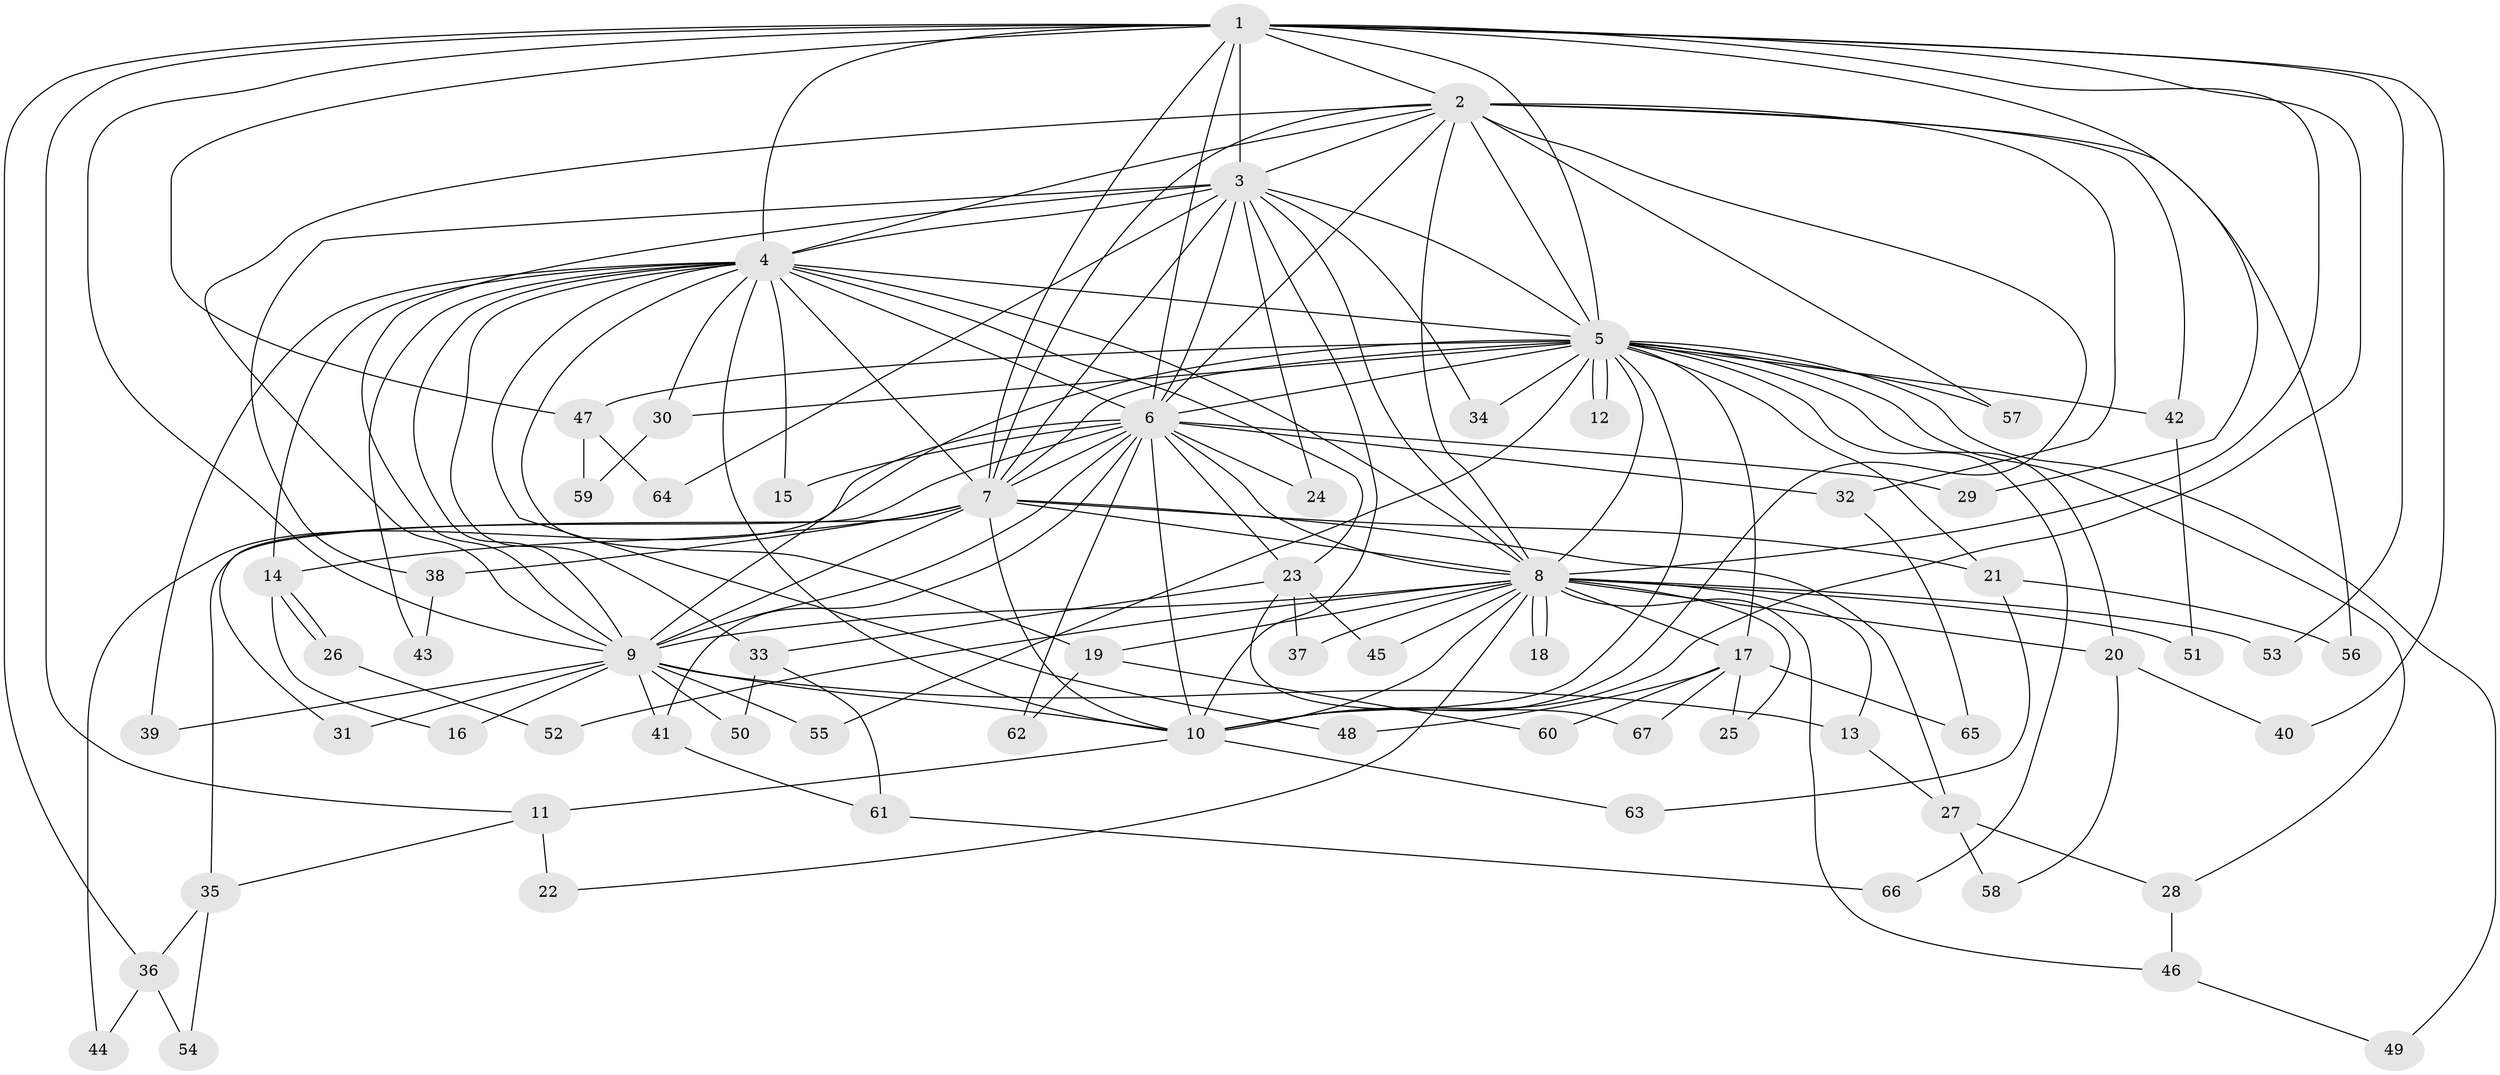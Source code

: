 // Generated by graph-tools (version 1.1) at 2025/25/03/09/25 03:25:48]
// undirected, 67 vertices, 159 edges
graph export_dot {
graph [start="1"]
  node [color=gray90,style=filled];
  1;
  2;
  3;
  4;
  5;
  6;
  7;
  8;
  9;
  10;
  11;
  12;
  13;
  14;
  15;
  16;
  17;
  18;
  19;
  20;
  21;
  22;
  23;
  24;
  25;
  26;
  27;
  28;
  29;
  30;
  31;
  32;
  33;
  34;
  35;
  36;
  37;
  38;
  39;
  40;
  41;
  42;
  43;
  44;
  45;
  46;
  47;
  48;
  49;
  50;
  51;
  52;
  53;
  54;
  55;
  56;
  57;
  58;
  59;
  60;
  61;
  62;
  63;
  64;
  65;
  66;
  67;
  1 -- 2;
  1 -- 3;
  1 -- 4;
  1 -- 5;
  1 -- 6;
  1 -- 7;
  1 -- 8;
  1 -- 9;
  1 -- 10;
  1 -- 11;
  1 -- 29;
  1 -- 36;
  1 -- 40;
  1 -- 47;
  1 -- 53;
  2 -- 3;
  2 -- 4;
  2 -- 5;
  2 -- 6;
  2 -- 7;
  2 -- 8;
  2 -- 9;
  2 -- 10;
  2 -- 32;
  2 -- 42;
  2 -- 56;
  2 -- 57;
  3 -- 4;
  3 -- 5;
  3 -- 6;
  3 -- 7;
  3 -- 8;
  3 -- 9;
  3 -- 10;
  3 -- 24;
  3 -- 34;
  3 -- 38;
  3 -- 64;
  4 -- 5;
  4 -- 6;
  4 -- 7;
  4 -- 8;
  4 -- 9;
  4 -- 10;
  4 -- 14;
  4 -- 15;
  4 -- 19;
  4 -- 23;
  4 -- 30;
  4 -- 33;
  4 -- 39;
  4 -- 43;
  4 -- 48;
  5 -- 6;
  5 -- 7;
  5 -- 8;
  5 -- 9;
  5 -- 10;
  5 -- 12;
  5 -- 12;
  5 -- 17;
  5 -- 20;
  5 -- 21;
  5 -- 28;
  5 -- 30;
  5 -- 34;
  5 -- 42;
  5 -- 47;
  5 -- 49;
  5 -- 55;
  5 -- 57;
  5 -- 66;
  6 -- 7;
  6 -- 8;
  6 -- 9;
  6 -- 10;
  6 -- 15;
  6 -- 23;
  6 -- 24;
  6 -- 29;
  6 -- 31;
  6 -- 32;
  6 -- 41;
  6 -- 44;
  6 -- 62;
  7 -- 8;
  7 -- 9;
  7 -- 10;
  7 -- 14;
  7 -- 21;
  7 -- 27;
  7 -- 35;
  7 -- 38;
  8 -- 9;
  8 -- 10;
  8 -- 13;
  8 -- 17;
  8 -- 18;
  8 -- 18;
  8 -- 19;
  8 -- 20;
  8 -- 22;
  8 -- 25;
  8 -- 37;
  8 -- 45;
  8 -- 46;
  8 -- 51;
  8 -- 52;
  8 -- 53;
  9 -- 10;
  9 -- 13;
  9 -- 16;
  9 -- 31;
  9 -- 39;
  9 -- 41;
  9 -- 50;
  9 -- 55;
  10 -- 11;
  10 -- 63;
  11 -- 22;
  11 -- 35;
  13 -- 27;
  14 -- 16;
  14 -- 26;
  14 -- 26;
  17 -- 25;
  17 -- 48;
  17 -- 60;
  17 -- 65;
  17 -- 67;
  19 -- 60;
  19 -- 62;
  20 -- 40;
  20 -- 58;
  21 -- 56;
  21 -- 63;
  23 -- 33;
  23 -- 37;
  23 -- 45;
  23 -- 67;
  26 -- 52;
  27 -- 28;
  27 -- 58;
  28 -- 46;
  30 -- 59;
  32 -- 65;
  33 -- 50;
  33 -- 61;
  35 -- 36;
  35 -- 54;
  36 -- 44;
  36 -- 54;
  38 -- 43;
  41 -- 61;
  42 -- 51;
  46 -- 49;
  47 -- 59;
  47 -- 64;
  61 -- 66;
}
